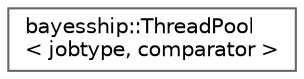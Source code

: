 digraph "Graphical Class Hierarchy"
{
 // LATEX_PDF_SIZE
  bgcolor="transparent";
  edge [fontname=Helvetica,fontsize=10,labelfontname=Helvetica,labelfontsize=10];
  node [fontname=Helvetica,fontsize=10,shape=box,height=0.2,width=0.4];
  rankdir="LR";
  Node0 [label="bayesship::ThreadPool\l\< jobtype, comparator \>",height=0.2,width=0.4,color="grey40", fillcolor="white", style="filled",URL="$classbayesship_1_1ThreadPool.html",tooltip="Class for creating a pool of threads to asynchronously distribute work."];
}
